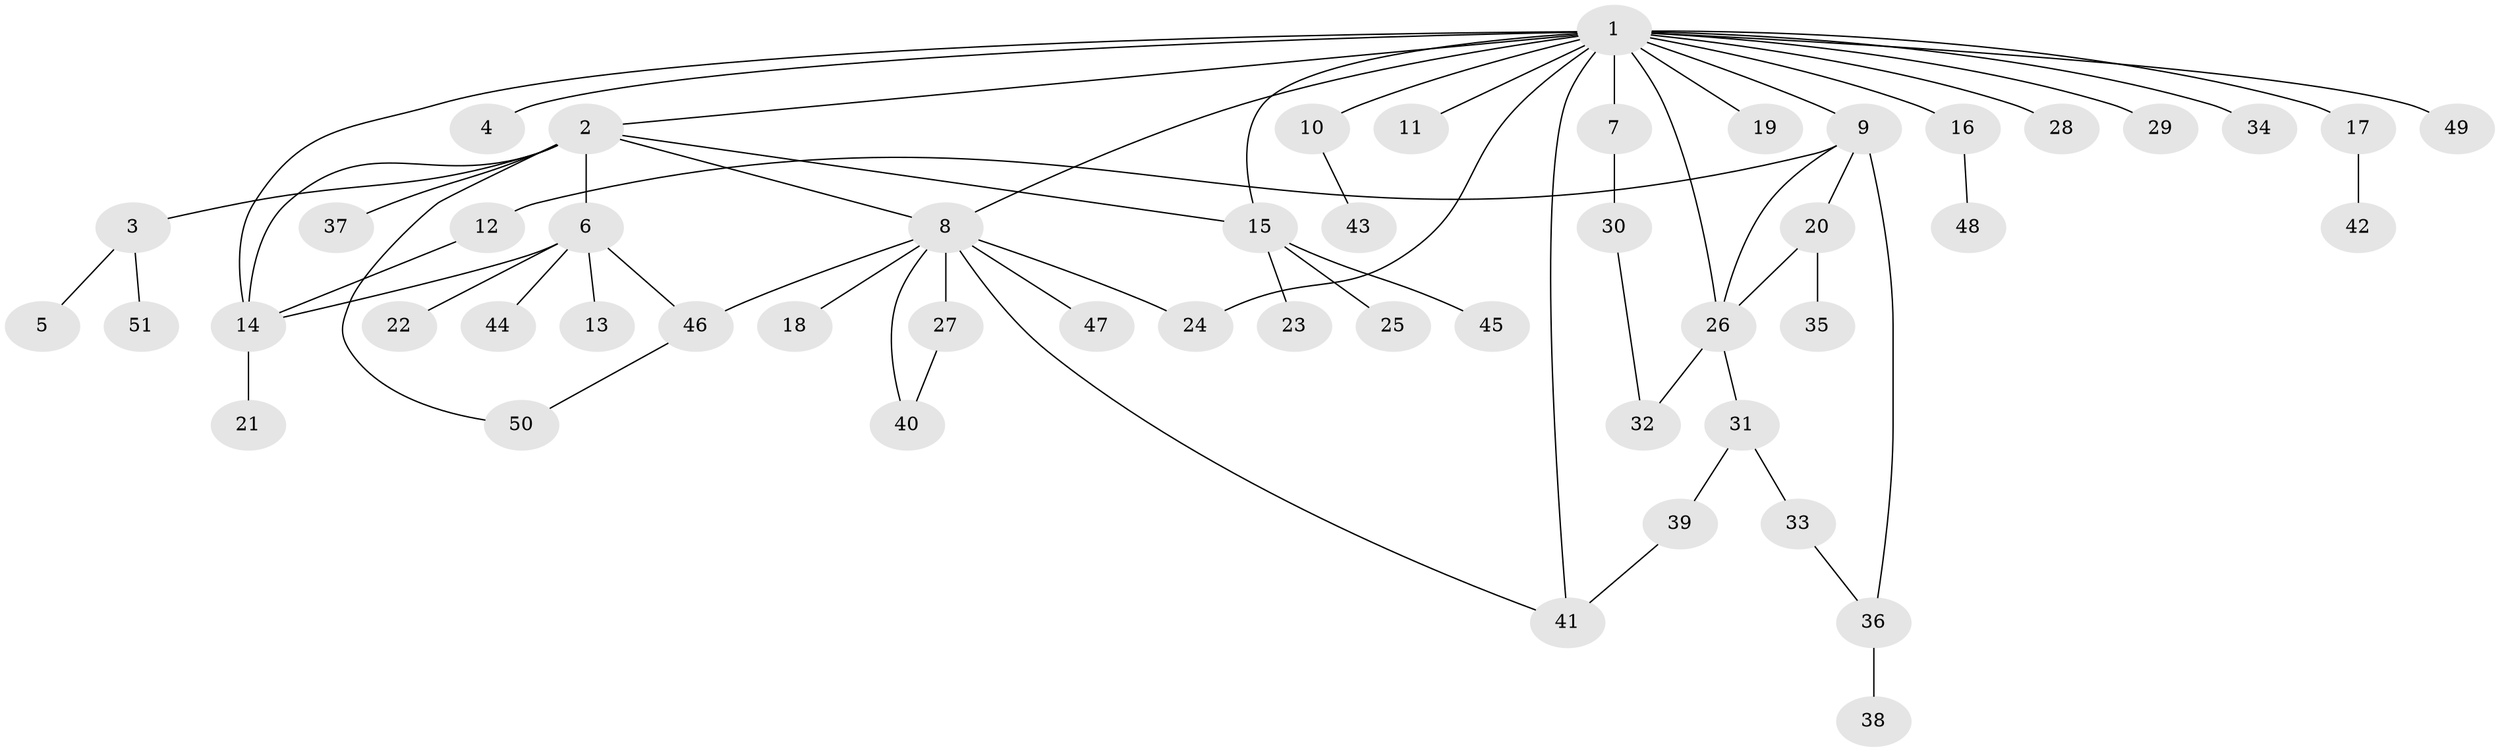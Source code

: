 // coarse degree distribution, {17: 0.027777777777777776, 1: 0.5833333333333334, 2: 0.1111111111111111, 5: 0.05555555555555555, 4: 0.027777777777777776, 7: 0.05555555555555555, 6: 0.027777777777777776, 3: 0.1111111111111111}
// Generated by graph-tools (version 1.1) at 2025/36/03/04/25 23:36:44]
// undirected, 51 vertices, 65 edges
graph export_dot {
  node [color=gray90,style=filled];
  1;
  2;
  3;
  4;
  5;
  6;
  7;
  8;
  9;
  10;
  11;
  12;
  13;
  14;
  15;
  16;
  17;
  18;
  19;
  20;
  21;
  22;
  23;
  24;
  25;
  26;
  27;
  28;
  29;
  30;
  31;
  32;
  33;
  34;
  35;
  36;
  37;
  38;
  39;
  40;
  41;
  42;
  43;
  44;
  45;
  46;
  47;
  48;
  49;
  50;
  51;
  1 -- 2;
  1 -- 4;
  1 -- 7;
  1 -- 8;
  1 -- 9;
  1 -- 10;
  1 -- 11;
  1 -- 14;
  1 -- 15;
  1 -- 16;
  1 -- 17;
  1 -- 19;
  1 -- 24;
  1 -- 26;
  1 -- 28;
  1 -- 29;
  1 -- 34;
  1 -- 41;
  1 -- 49;
  2 -- 3;
  2 -- 6;
  2 -- 8;
  2 -- 14;
  2 -- 15;
  2 -- 37;
  2 -- 50;
  3 -- 5;
  3 -- 51;
  6 -- 13;
  6 -- 14;
  6 -- 22;
  6 -- 44;
  6 -- 46;
  7 -- 30;
  8 -- 18;
  8 -- 24;
  8 -- 27;
  8 -- 40;
  8 -- 41;
  8 -- 46;
  8 -- 47;
  9 -- 12;
  9 -- 20;
  9 -- 26;
  9 -- 36;
  10 -- 43;
  12 -- 14;
  14 -- 21;
  15 -- 23;
  15 -- 25;
  15 -- 45;
  16 -- 48;
  17 -- 42;
  20 -- 26;
  20 -- 35;
  26 -- 31;
  26 -- 32;
  27 -- 40;
  30 -- 32;
  31 -- 33;
  31 -- 39;
  33 -- 36;
  36 -- 38;
  39 -- 41;
  46 -- 50;
}
